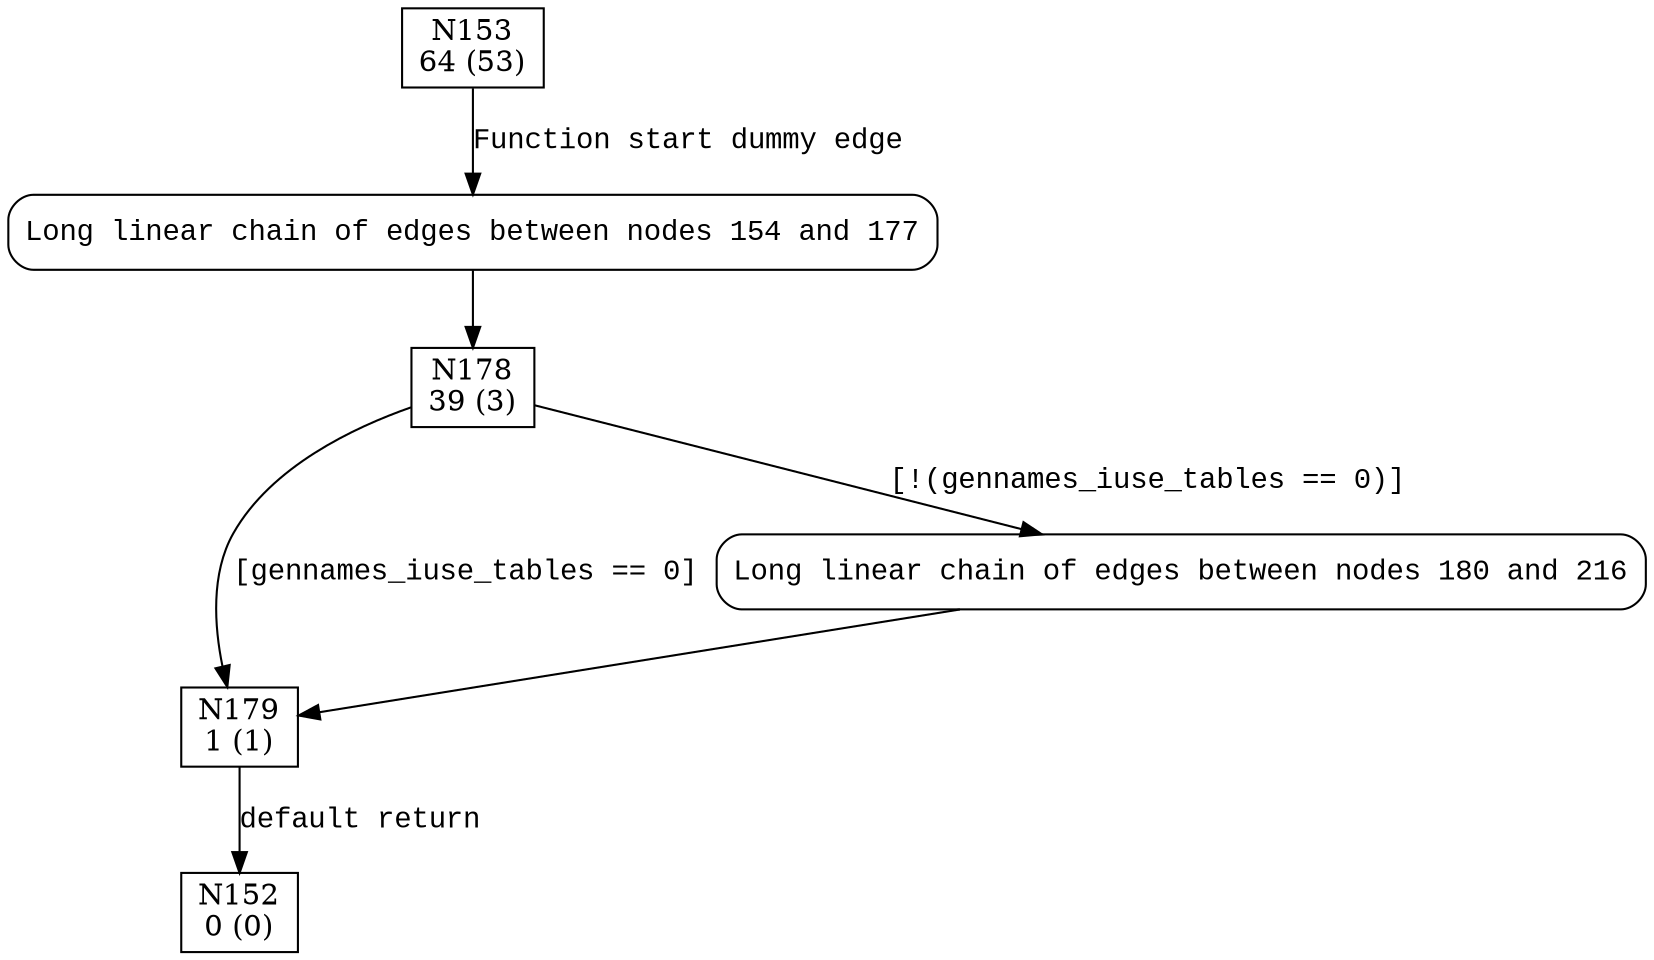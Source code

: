 digraph gennames_iGenerateInitialFileLines {
153 [shape="box" label="N153\n64 (53)"]
154 [shape="box" label="N154\n63 (50)"]
178 [shape="box" label="N178\n39 (3)"]
179 [shape="box" label="N179\n1 (1)"]
180 [shape="box" label="N180\n38 (64)"]
152 [shape="box" label="N152\n0 (0)"]
154 [style="filled,bold" penwidth="1" fillcolor="white" fontname="Courier New" shape="Mrecord" label="Long linear chain of edges between nodes 154 and 177"]
154 -> 178[label=""]
180 [style="filled,bold" penwidth="1" fillcolor="white" fontname="Courier New" shape="Mrecord" label="Long linear chain of edges between nodes 180 and 216"]
180 -> 179[label=""]
153 -> 154 [label="Function start dummy edge" fontname="Courier New"]
178 -> 179 [label="[gennames_iuse_tables == 0]" fontname="Courier New"]
178 -> 180 [label="[!(gennames_iuse_tables == 0)]" fontname="Courier New"]
179 -> 152 [label="default return" fontname="Courier New"]
}